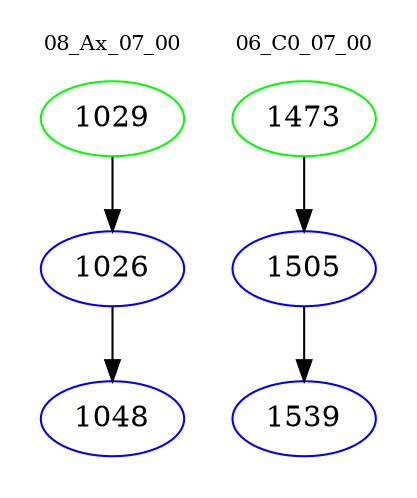 digraph{
subgraph cluster_0 {
color = white
label = "08_Ax_07_00";
fontsize=10;
T0_1029 [label="1029", color="green"]
T0_1029 -> T0_1026 [color="black"]
T0_1026 [label="1026", color="blue"]
T0_1026 -> T0_1048 [color="black"]
T0_1048 [label="1048", color="blue"]
}
subgraph cluster_1 {
color = white
label = "06_C0_07_00";
fontsize=10;
T1_1473 [label="1473", color="green"]
T1_1473 -> T1_1505 [color="black"]
T1_1505 [label="1505", color="blue"]
T1_1505 -> T1_1539 [color="black"]
T1_1539 [label="1539", color="blue"]
}
}
